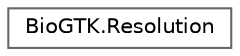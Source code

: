 digraph "Graphical Class Hierarchy"
{
 // LATEX_PDF_SIZE
  bgcolor="transparent";
  edge [fontname=Helvetica,fontsize=10,labelfontname=Helvetica,labelfontsize=10];
  node [fontname=Helvetica,fontsize=10,shape=box,height=0.2,width=0.4];
  rankdir="LR";
  Node0 [id="Node000000",label="BioGTK.Resolution",height=0.2,width=0.4,color="grey40", fillcolor="white", style="filled",URL="$struct_bio_g_t_k_1_1_resolution.html",tooltip=" "];
}
